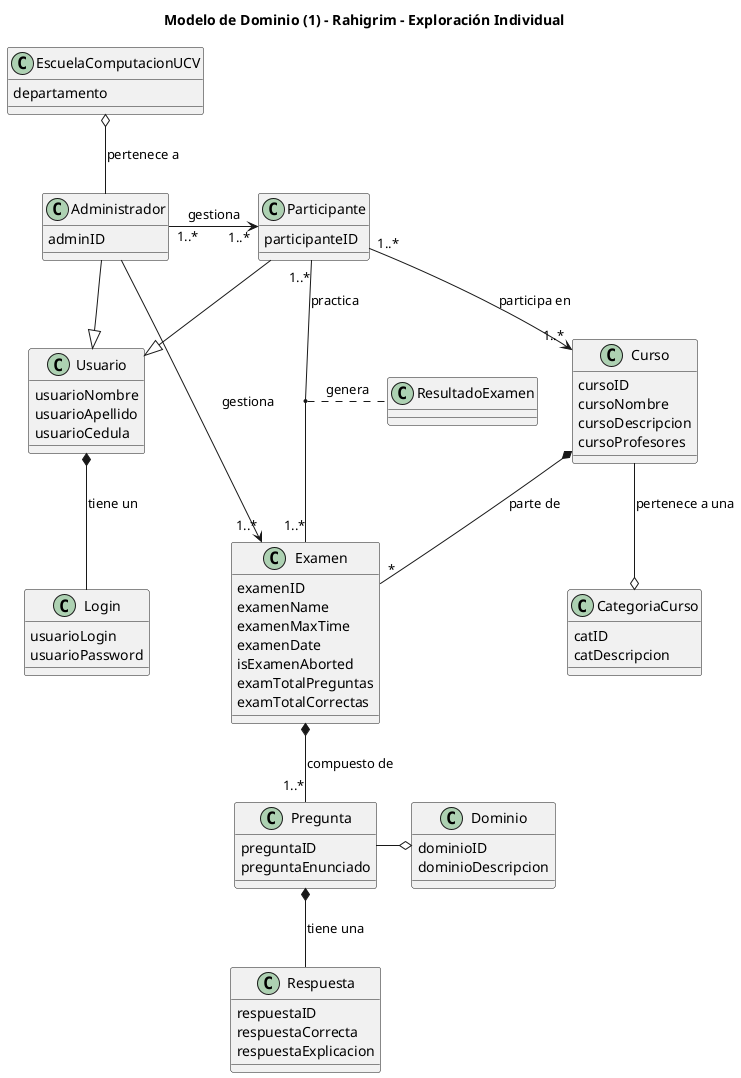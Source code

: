 @startuml Domain Model - Independent Inquiry - Software Engineering

title Modelo de Dominio (1) - Rahigrim - Exploración Individual 

class Usuario{
   usuarioNombre
   usuarioApellido
   usuarioCedula
}

class Participante{
    participanteID
}

Participante "1..*" -- "1..*" Examen : practica
(Participante, Examen) . ResultadoExamen : genera

class Examen{
    examenID
    examenName
    examenMaxTime
    examenDate 
    isExamenAborted
    examTotalPreguntas
    examTotalCorrectas
}

class Login{
    usuarioLogin
    usuarioPassword
}

class Curso{
    cursoID
    cursoNombre
    cursoDescripcion
    cursoProfesores
}

class EscuelaComputacionUCV{
    departamento
}

class Administrador{
    adminID
}

class Pregunta {
    preguntaID
    preguntaEnunciado
}

class CategoriaCurso{
    catID
    catDescripcion
}

class Respuesta{
    respuestaID
    respuestaCorrecta
    respuestaExplicacion
}
    

class Dominio{
    dominioID
    dominioDescripcion
}


Usuario *-down- Login : tiene un
Participante -down-|> Usuario
Participante "1..*" -down-> "1..*" Curso : participa en
Administrador --> "1..*" Examen : gestiona
Administrador -up-o EscuelaComputacionUCV : pertenece a
Administrador -down-|> Usuario
Administrador "1..*" -right-> "1..*" Participante : gestiona
Curso  *-r- "*" Examen : parte de
Curso --o  CategoriaCurso : pertenece a una
Examen *-- "1..*" Pregunta : compuesto de
Pregunta *-- Respuesta : tiene una
Dominio o-l- Pregunta  

@enduml